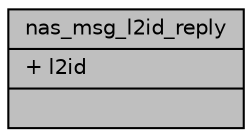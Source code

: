 digraph "nas_msg_l2id_reply"
{
 // LATEX_PDF_SIZE
  edge [fontname="Helvetica",fontsize="10",labelfontname="Helvetica",labelfontsize="10"];
  node [fontname="Helvetica",fontsize="10",shape=record];
  Node1 [label="{nas_msg_l2id_reply\n|+ l2id\l|}",height=0.2,width=0.4,color="black", fillcolor="grey75", style="filled", fontcolor="black",tooltip=" "];
}
